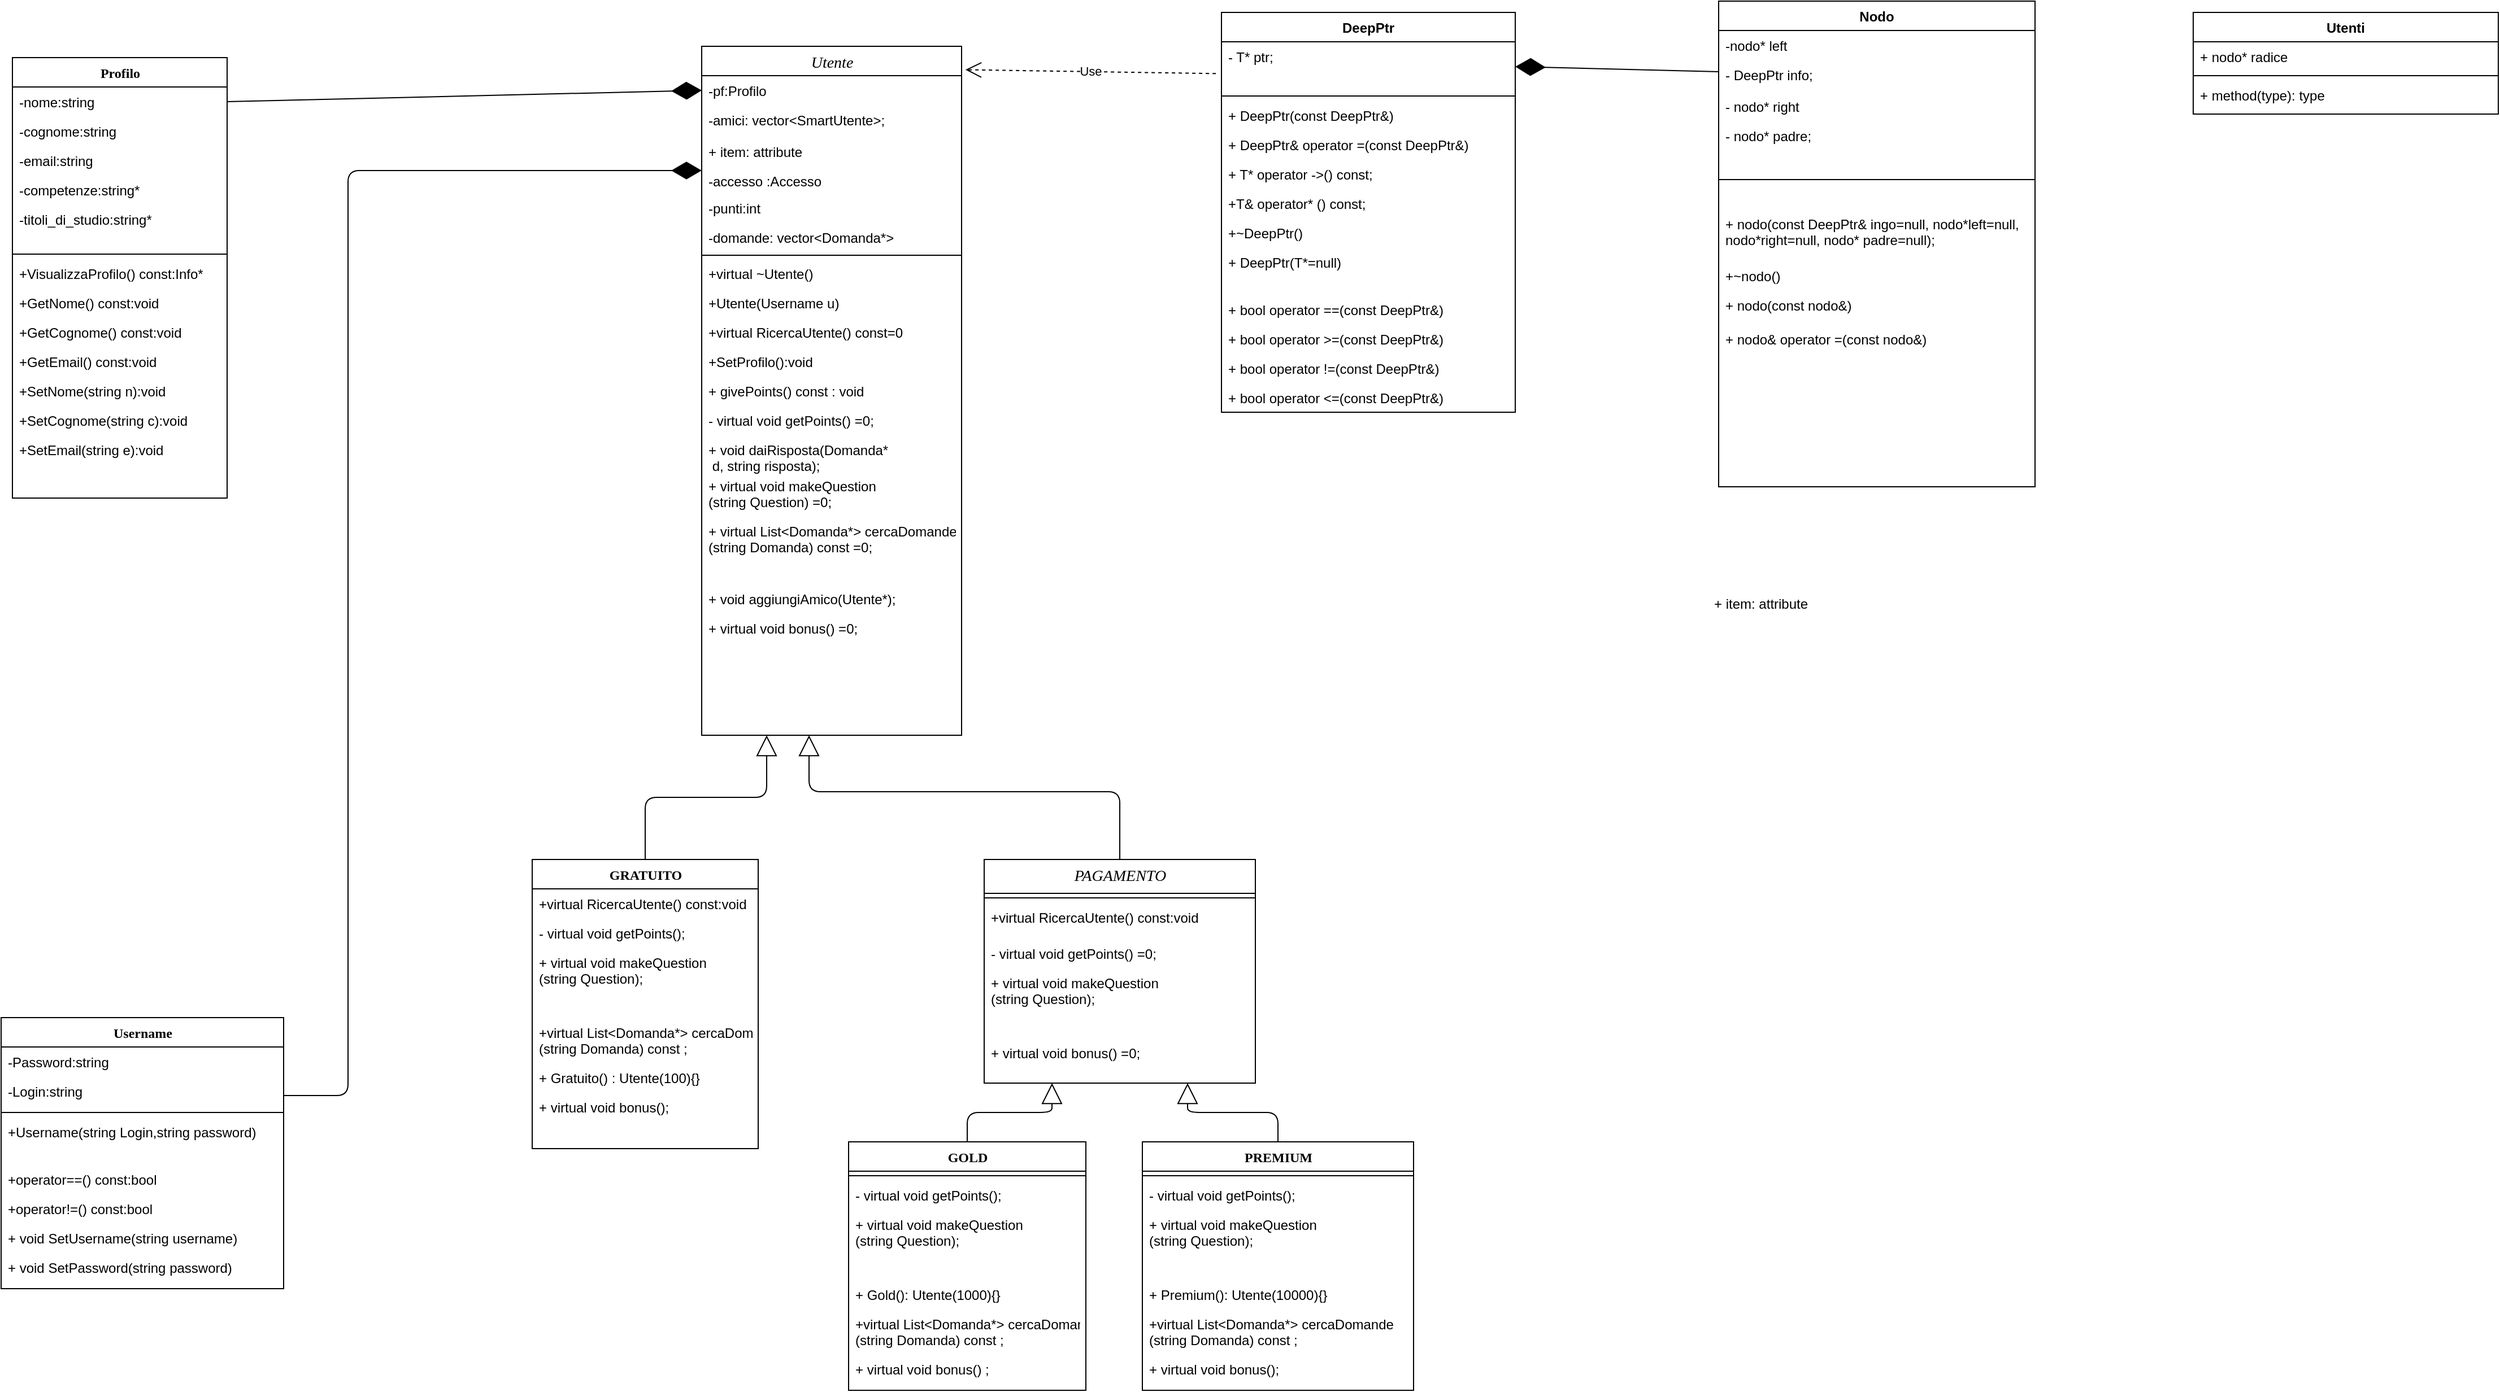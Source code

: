 <mxfile version="13.10.0" type="device"><diagram name="Page-1" id="9f46799a-70d6-7492-0946-bef42562c5a5"><mxGraphModel dx="3014" dy="971" grid="1" gridSize="10" guides="1" tooltips="1" connect="1" arrows="1" fold="1" page="1" pageScale="1" pageWidth="1100" pageHeight="850" background="#ffffff" math="0" shadow="0"><root><mxCell id="0"/><mxCell id="1" parent="0"/><mxCell id="78961159f06e98e8-43" value="&lt;i style=&quot;font-weight: normal&quot;&gt;&lt;font style=&quot;font-size: 14px&quot;&gt;Utente&lt;/font&gt;&lt;/i&gt;" style="swimlane;html=1;fontStyle=1;align=center;verticalAlign=top;childLayout=stackLayout;horizontal=1;startSize=26;horizontalStack=0;resizeParent=1;resizeLast=0;collapsible=1;marginBottom=0;swimlaneFillColor=#ffffff;rounded=0;shadow=0;comic=0;labelBackgroundColor=none;strokeWidth=1;fillColor=none;fontFamily=Verdana;fontSize=12" parent="1" vertex="1"><mxGeometry x="440" y="50" width="230" height="610" as="geometry"><mxRectangle x="440" y="60" width="70" height="26" as="alternateBounds"/></mxGeometry></mxCell><mxCell id="78961159f06e98e8-44" value="-pf:Profilo" style="text;html=1;strokeColor=none;fillColor=none;align=left;verticalAlign=top;spacingLeft=4;spacingRight=4;whiteSpace=wrap;overflow=hidden;rotatable=0;points=[[0,0.5],[1,0.5]];portConstraint=eastwest;" parent="78961159f06e98e8-43" vertex="1"><mxGeometry y="26" width="230" height="26" as="geometry"/></mxCell><mxCell id="78961159f06e98e8-45" value="-amici: vector&amp;lt;SmartUtente&amp;gt;;" style="text;html=1;strokeColor=none;fillColor=none;align=left;verticalAlign=top;spacingLeft=4;spacingRight=4;whiteSpace=wrap;overflow=hidden;rotatable=0;points=[[0,0.5],[1,0.5]];portConstraint=eastwest;" parent="78961159f06e98e8-43" vertex="1"><mxGeometry y="52" width="230" height="28" as="geometry"/></mxCell><mxCell id="GZk9eqUHCulOPam63cJb-34" value="+ item: attribute" style="text;strokeColor=none;fillColor=none;align=left;verticalAlign=top;spacingLeft=4;spacingRight=4;overflow=hidden;rotatable=0;points=[[0,0.5],[1,0.5]];portConstraint=eastwest;" vertex="1" parent="78961159f06e98e8-43"><mxGeometry y="80" width="230" height="26" as="geometry"/></mxCell><mxCell id="78961159f06e98e8-49" value="-accesso :Accesso" style="text;html=1;strokeColor=none;fillColor=none;align=left;verticalAlign=top;spacingLeft=4;spacingRight=4;whiteSpace=wrap;overflow=hidden;rotatable=0;points=[[0,0.5],[1,0.5]];portConstraint=eastwest;" parent="78961159f06e98e8-43" vertex="1"><mxGeometry y="106" width="230" height="24" as="geometry"/></mxCell><mxCell id="56yLz7SLn6J7k6yD0rm--25" value="-punti:int" style="text;html=1;strokeColor=none;fillColor=none;align=left;verticalAlign=top;spacingLeft=4;spacingRight=4;whiteSpace=wrap;overflow=hidden;rotatable=0;points=[[0,0.5],[1,0.5]];portConstraint=eastwest;" parent="78961159f06e98e8-43" vertex="1"><mxGeometry y="130" width="230" height="26" as="geometry"/></mxCell><mxCell id="56yLz7SLn6J7k6yD0rm--29" value="-domande: vector&lt;Domanda*&gt;" style="text;strokeColor=none;fillColor=none;align=left;verticalAlign=top;spacingLeft=4;spacingRight=4;overflow=hidden;rotatable=0;points=[[0,0.5],[1,0.5]];portConstraint=eastwest;" parent="78961159f06e98e8-43" vertex="1"><mxGeometry y="156" width="230" height="26" as="geometry"/></mxCell><mxCell id="78961159f06e98e8-51" value="" style="line;html=1;strokeWidth=1;fillColor=none;align=left;verticalAlign=middle;spacingTop=-1;spacingLeft=3;spacingRight=3;rotatable=0;labelPosition=right;points=[];portConstraint=eastwest;" parent="78961159f06e98e8-43" vertex="1"><mxGeometry y="182" width="230" height="6" as="geometry"/></mxCell><mxCell id="78961159f06e98e8-53" value="+virtual ~Utente()" style="text;html=1;strokeColor=none;fillColor=none;align=left;verticalAlign=top;spacingLeft=4;spacingRight=4;whiteSpace=wrap;overflow=hidden;rotatable=0;points=[[0,0.5],[1,0.5]];portConstraint=eastwest;" parent="78961159f06e98e8-43" vertex="1"><mxGeometry y="188" width="230" height="26" as="geometry"/></mxCell><mxCell id="78961159f06e98e8-52" value="+Utente(Username u)" style="text;html=1;strokeColor=none;fillColor=none;align=left;verticalAlign=top;spacingLeft=4;spacingRight=4;whiteSpace=wrap;overflow=hidden;rotatable=0;points=[[0,0.5],[1,0.5]];portConstraint=eastwest;" parent="78961159f06e98e8-43" vertex="1"><mxGeometry y="214" width="230" height="26" as="geometry"/></mxCell><mxCell id="v5UPgxC0R2REi918HXMx-52" value="+virtual RicercaUtente() const=0" style="text;html=1;strokeColor=none;fillColor=none;align=left;verticalAlign=top;spacingLeft=4;spacingRight=4;whiteSpace=wrap;overflow=hidden;rotatable=0;points=[[0,0.5],[1,0.5]];portConstraint=eastwest;" parent="78961159f06e98e8-43" vertex="1"><mxGeometry y="240" width="230" height="26" as="geometry"/></mxCell><mxCell id="mXq1C8fhPcUwfYQWxl5j-1" value="+SetProfilo():void" style="text;html=1;strokeColor=none;fillColor=none;align=left;verticalAlign=top;spacingLeft=4;spacingRight=4;whiteSpace=wrap;overflow=hidden;rotatable=0;points=[[0,0.5],[1,0.5]];portConstraint=eastwest;" parent="78961159f06e98e8-43" vertex="1"><mxGeometry y="266" width="230" height="26" as="geometry"/></mxCell><mxCell id="56yLz7SLn6J7k6yD0rm--30" value="+ givePoints() const : void" style="text;strokeColor=none;fillColor=none;align=left;verticalAlign=top;spacingLeft=4;spacingRight=4;overflow=hidden;rotatable=0;points=[[0,0.5],[1,0.5]];portConstraint=eastwest;" parent="78961159f06e98e8-43" vertex="1"><mxGeometry y="292" width="230" height="26" as="geometry"/></mxCell><mxCell id="56yLz7SLn6J7k6yD0rm--32" value="- virtual void getPoints() =0;" style="text;strokeColor=none;fillColor=none;align=left;verticalAlign=top;spacingLeft=4;spacingRight=4;overflow=hidden;rotatable=0;points=[[0,0.5],[1,0.5]];portConstraint=eastwest;" parent="78961159f06e98e8-43" vertex="1"><mxGeometry y="318" width="230" height="26" as="geometry"/></mxCell><mxCell id="56yLz7SLn6J7k6yD0rm--33" value="+ void daiRisposta(Domanda*&#10; d, string risposta);" style="text;strokeColor=none;fillColor=none;align=left;verticalAlign=top;spacingLeft=4;spacingRight=4;overflow=hidden;rotatable=0;points=[[0,0.5],[1,0.5]];portConstraint=eastwest;" parent="78961159f06e98e8-43" vertex="1"><mxGeometry y="344" width="230" height="32" as="geometry"/></mxCell><mxCell id="56yLz7SLn6J7k6yD0rm--34" value="+ virtual void makeQuestion&#10;(string Question) =0;" style="text;strokeColor=none;fillColor=none;align=left;verticalAlign=top;spacingLeft=4;spacingRight=4;overflow=hidden;rotatable=0;points=[[0,0.5],[1,0.5]];portConstraint=eastwest;" parent="78961159f06e98e8-43" vertex="1"><mxGeometry y="376" width="230" height="40" as="geometry"/></mxCell><mxCell id="56yLz7SLn6J7k6yD0rm--35" value="+ virtual List&lt;Domanda*&gt; cercaDomande&#10;(string Domanda) const =0;" style="text;strokeColor=none;fillColor=none;align=left;verticalAlign=top;spacingLeft=4;spacingRight=4;overflow=hidden;rotatable=0;points=[[0,0.5],[1,0.5]];portConstraint=eastwest;" parent="78961159f06e98e8-43" vertex="1"><mxGeometry y="416" width="230" height="60" as="geometry"/></mxCell><mxCell id="56yLz7SLn6J7k6yD0rm--44" value="+ void aggiungiAmico(Utente*);" style="text;strokeColor=none;fillColor=none;align=left;verticalAlign=top;spacingLeft=4;spacingRight=4;overflow=hidden;rotatable=0;points=[[0,0.5],[1,0.5]];portConstraint=eastwest;" parent="78961159f06e98e8-43" vertex="1"><mxGeometry y="476" width="230" height="26" as="geometry"/></mxCell><mxCell id="GZk9eqUHCulOPam63cJb-39" value="+ virtual void bonus() =0;" style="text;strokeColor=none;fillColor=none;align=left;verticalAlign=top;spacingLeft=4;spacingRight=4;overflow=hidden;rotatable=0;points=[[0,0.5],[1,0.5]];portConstraint=eastwest;" vertex="1" parent="78961159f06e98e8-43"><mxGeometry y="502" width="230" height="26" as="geometry"/></mxCell><mxCell id="78961159f06e98e8-82" value="GRATUITO" style="swimlane;html=1;fontStyle=1;align=center;verticalAlign=top;childLayout=stackLayout;horizontal=1;startSize=26;horizontalStack=0;resizeParent=1;resizeLast=0;collapsible=1;marginBottom=0;swimlaneFillColor=#ffffff;rounded=0;shadow=0;comic=0;labelBackgroundColor=none;strokeWidth=1;fillColor=none;fontFamily=Verdana;fontSize=12" parent="1" vertex="1"><mxGeometry x="290" y="770" width="200" height="256" as="geometry"/></mxCell><mxCell id="v5UPgxC0R2REi918HXMx-55" value="+virtual RicercaUtente() const:void" style="text;html=1;strokeColor=none;fillColor=none;align=left;verticalAlign=top;spacingLeft=4;spacingRight=4;whiteSpace=wrap;overflow=hidden;rotatable=0;points=[[0,0.5],[1,0.5]];portConstraint=eastwest;" parent="78961159f06e98e8-82" vertex="1"><mxGeometry y="26" width="200" height="26" as="geometry"/></mxCell><mxCell id="56yLz7SLn6J7k6yD0rm--36" value="- virtual void getPoints();" style="text;strokeColor=none;fillColor=none;align=left;verticalAlign=top;spacingLeft=4;spacingRight=4;overflow=hidden;rotatable=0;points=[[0,0.5],[1,0.5]];portConstraint=eastwest;" parent="78961159f06e98e8-82" vertex="1"><mxGeometry y="52" width="200" height="26" as="geometry"/></mxCell><mxCell id="56yLz7SLn6J7k6yD0rm--37" value="+ virtual void makeQuestion&#10;(string Question);" style="text;strokeColor=none;fillColor=none;align=left;verticalAlign=top;spacingLeft=4;spacingRight=4;overflow=hidden;rotatable=0;points=[[0,0.5],[1,0.5]];portConstraint=eastwest;" parent="78961159f06e98e8-82" vertex="1"><mxGeometry y="78" width="200" height="62" as="geometry"/></mxCell><mxCell id="56yLz7SLn6J7k6yD0rm--38" value="+virtual List&lt;Domanda*&gt; cercaDomande&#10;(string Domanda) const ;" style="text;strokeColor=none;fillColor=none;align=left;verticalAlign=top;spacingLeft=4;spacingRight=4;overflow=hidden;rotatable=0;points=[[0,0.5],[1,0.5]];portConstraint=eastwest;" parent="78961159f06e98e8-82" vertex="1"><mxGeometry y="140" width="200" height="40" as="geometry"/></mxCell><mxCell id="56yLz7SLn6J7k6yD0rm--45" value="+ Gratuito() : Utente(100){}" style="text;strokeColor=none;fillColor=none;align=left;verticalAlign=top;spacingLeft=4;spacingRight=4;overflow=hidden;rotatable=0;points=[[0,0.5],[1,0.5]];portConstraint=eastwest;" parent="78961159f06e98e8-82" vertex="1"><mxGeometry y="180" width="200" height="26" as="geometry"/></mxCell><mxCell id="GZk9eqUHCulOPam63cJb-40" value="+ virtual void bonus();" style="text;strokeColor=none;fillColor=none;align=left;verticalAlign=top;spacingLeft=4;spacingRight=4;overflow=hidden;rotatable=0;points=[[0,0.5],[1,0.5]];portConstraint=eastwest;" vertex="1" parent="78961159f06e98e8-82"><mxGeometry y="206" width="200" height="26" as="geometry"/></mxCell><mxCell id="78961159f06e98e8-126" style="edgeStyle=orthogonalEdgeStyle;html=1;labelBackgroundColor=none;startFill=0;startSize=8;endArrow=block;endFill=0;endSize=16;fontFamily=Verdana;fontSize=12;exitX=0.5;exitY=0;exitDx=0;exitDy=0;" parent="1" source="78961159f06e98e8-108" target="78961159f06e98e8-43" edge="1"><mxGeometry relative="1" as="geometry"><Array as="points"><mxPoint x="810" y="710"/><mxPoint x="535" y="710"/></Array><mxPoint x="820" y="660" as="sourcePoint"/></mxGeometry></mxCell><mxCell id="78961159f06e98e8-108" value="&lt;span style=&quot;font-weight: normal&quot;&gt;&lt;i&gt;&lt;font style=&quot;font-size: 14px&quot;&gt;PAGAMENTO&lt;/font&gt;&lt;/i&gt;&lt;/span&gt;" style="swimlane;html=1;fontStyle=1;align=center;verticalAlign=top;childLayout=stackLayout;horizontal=1;startSize=30;horizontalStack=0;resizeParent=1;resizeLast=0;collapsible=1;marginBottom=0;swimlaneFillColor=#ffffff;rounded=0;shadow=0;comic=0;labelBackgroundColor=none;strokeWidth=1;fillColor=none;fontFamily=Verdana;fontSize=12" parent="1" vertex="1"><mxGeometry x="690" y="770" width="240" height="198" as="geometry"/></mxCell><mxCell id="78961159f06e98e8-116" value="" style="line;html=1;strokeWidth=1;fillColor=none;align=left;verticalAlign=middle;spacingTop=-1;spacingLeft=3;spacingRight=3;rotatable=0;labelPosition=right;points=[];portConstraint=eastwest;" parent="78961159f06e98e8-108" vertex="1"><mxGeometry y="30" width="240" height="8" as="geometry"/></mxCell><mxCell id="56yLz7SLn6J7k6yD0rm--50" value="+virtual RicercaUtente() const:void&amp;nbsp;" style="text;html=1;strokeColor=none;fillColor=none;align=left;verticalAlign=top;spacingLeft=4;spacingRight=4;whiteSpace=wrap;overflow=hidden;rotatable=0;points=[[0,0.5],[1,0.5]];portConstraint=eastwest;" parent="78961159f06e98e8-108" vertex="1"><mxGeometry y="38" width="240" height="32" as="geometry"/></mxCell><mxCell id="56yLz7SLn6J7k6yD0rm--51" value="- virtual void getPoints() =0;" style="text;strokeColor=none;fillColor=none;align=left;verticalAlign=top;spacingLeft=4;spacingRight=4;overflow=hidden;rotatable=0;points=[[0,0.5],[1,0.5]];portConstraint=eastwest;" parent="78961159f06e98e8-108" vertex="1"><mxGeometry y="70" width="240" height="26" as="geometry"/></mxCell><mxCell id="56yLz7SLn6J7k6yD0rm--52" value="+ virtual void makeQuestion&#10;(string Question);" style="text;strokeColor=none;fillColor=none;align=left;verticalAlign=top;spacingLeft=4;spacingRight=4;overflow=hidden;rotatable=0;points=[[0,0.5],[1,0.5]];portConstraint=eastwest;" parent="78961159f06e98e8-108" vertex="1"><mxGeometry y="96" width="240" height="62" as="geometry"/></mxCell><mxCell id="GZk9eqUHCulOPam63cJb-41" value="+ virtual void bonus() =0;" style="text;strokeColor=none;fillColor=none;align=left;verticalAlign=top;spacingLeft=4;spacingRight=4;overflow=hidden;rotatable=0;points=[[0,0.5],[1,0.5]];portConstraint=eastwest;" vertex="1" parent="78961159f06e98e8-108"><mxGeometry y="158" width="240" height="26" as="geometry"/></mxCell><mxCell id="v5UPgxC0R2REi918HXMx-1" value="PREMIUM" style="swimlane;html=1;fontStyle=1;align=center;verticalAlign=top;childLayout=stackLayout;horizontal=1;startSize=26;horizontalStack=0;resizeParent=1;resizeLast=0;collapsible=1;marginBottom=0;swimlaneFillColor=#ffffff;rounded=0;shadow=0;comic=0;labelBackgroundColor=none;strokeWidth=1;fillColor=none;fontFamily=Verdana;fontSize=12" parent="1" vertex="1"><mxGeometry x="830" y="1020" width="240" height="220" as="geometry"/></mxCell><mxCell id="v5UPgxC0R2REi918HXMx-4" value="" style="line;html=1;strokeWidth=1;fillColor=none;align=left;verticalAlign=middle;spacingTop=-1;spacingLeft=3;spacingRight=3;rotatable=0;labelPosition=right;points=[];portConstraint=eastwest;" parent="v5UPgxC0R2REi918HXMx-1" vertex="1"><mxGeometry y="26" width="240" height="8" as="geometry"/></mxCell><mxCell id="56yLz7SLn6J7k6yD0rm--41" value="- virtual void getPoints();" style="text;strokeColor=none;fillColor=none;align=left;verticalAlign=top;spacingLeft=4;spacingRight=4;overflow=hidden;rotatable=0;points=[[0,0.5],[1,0.5]];portConstraint=eastwest;" parent="v5UPgxC0R2REi918HXMx-1" vertex="1"><mxGeometry y="34" width="240" height="26" as="geometry"/></mxCell><mxCell id="56yLz7SLn6J7k6yD0rm--43" value="+ virtual void makeQuestion&#10;(string Question);" style="text;strokeColor=none;fillColor=none;align=left;verticalAlign=top;spacingLeft=4;spacingRight=4;overflow=hidden;rotatable=0;points=[[0,0.5],[1,0.5]];portConstraint=eastwest;" parent="v5UPgxC0R2REi918HXMx-1" vertex="1"><mxGeometry y="60" width="240" height="62" as="geometry"/></mxCell><mxCell id="56yLz7SLn6J7k6yD0rm--47" value="+ Premium(): Utente(10000){}" style="text;strokeColor=none;fillColor=none;align=left;verticalAlign=top;spacingLeft=4;spacingRight=4;overflow=hidden;rotatable=0;points=[[0,0.5],[1,0.5]];portConstraint=eastwest;" parent="v5UPgxC0R2REi918HXMx-1" vertex="1"><mxGeometry y="122" width="240" height="26" as="geometry"/></mxCell><mxCell id="GZk9eqUHCulOPam63cJb-38" value="+virtual List&lt;Domanda*&gt; cercaDomande&#10;(string Domanda) const ;" style="text;strokeColor=none;fillColor=none;align=left;verticalAlign=top;spacingLeft=4;spacingRight=4;overflow=hidden;rotatable=0;points=[[0,0.5],[1,0.5]];portConstraint=eastwest;" vertex="1" parent="v5UPgxC0R2REi918HXMx-1"><mxGeometry y="148" width="240" height="40" as="geometry"/></mxCell><mxCell id="GZk9eqUHCulOPam63cJb-43" value="+ virtual void bonus();" style="text;strokeColor=none;fillColor=none;align=left;verticalAlign=top;spacingLeft=4;spacingRight=4;overflow=hidden;rotatable=0;points=[[0,0.5],[1,0.5]];portConstraint=eastwest;" vertex="1" parent="v5UPgxC0R2REi918HXMx-1"><mxGeometry y="188" width="240" height="26" as="geometry"/></mxCell><mxCell id="v5UPgxC0R2REi918HXMx-7" value="GOLD" style="swimlane;html=1;fontStyle=1;align=center;verticalAlign=top;childLayout=stackLayout;horizontal=1;startSize=26;horizontalStack=0;resizeParent=1;resizeLast=0;collapsible=1;marginBottom=0;swimlaneFillColor=#ffffff;rounded=0;shadow=0;comic=0;labelBackgroundColor=none;strokeWidth=1;fillColor=none;fontFamily=Verdana;fontSize=12" parent="1" vertex="1"><mxGeometry x="570" y="1020" width="210" height="220" as="geometry"/></mxCell><mxCell id="v5UPgxC0R2REi918HXMx-10" value="" style="line;html=1;strokeWidth=1;fillColor=none;align=left;verticalAlign=middle;spacingTop=-1;spacingLeft=3;spacingRight=3;rotatable=0;labelPosition=right;points=[];portConstraint=eastwest;" parent="v5UPgxC0R2REi918HXMx-7" vertex="1"><mxGeometry y="26" width="210" height="8" as="geometry"/></mxCell><mxCell id="56yLz7SLn6J7k6yD0rm--40" value="- virtual void getPoints();" style="text;strokeColor=none;fillColor=none;align=left;verticalAlign=top;spacingLeft=4;spacingRight=4;overflow=hidden;rotatable=0;points=[[0,0.5],[1,0.5]];portConstraint=eastwest;" parent="v5UPgxC0R2REi918HXMx-7" vertex="1"><mxGeometry y="34" width="210" height="26" as="geometry"/></mxCell><mxCell id="56yLz7SLn6J7k6yD0rm--42" value="+ virtual void makeQuestion&#10;(string Question);" style="text;strokeColor=none;fillColor=none;align=left;verticalAlign=top;spacingLeft=4;spacingRight=4;overflow=hidden;rotatable=0;points=[[0,0.5],[1,0.5]];portConstraint=eastwest;" parent="v5UPgxC0R2REi918HXMx-7" vertex="1"><mxGeometry y="60" width="210" height="62" as="geometry"/></mxCell><mxCell id="56yLz7SLn6J7k6yD0rm--46" value="+ Gold(): Utente(1000){}" style="text;strokeColor=none;fillColor=none;align=left;verticalAlign=top;spacingLeft=4;spacingRight=4;overflow=hidden;rotatable=0;points=[[0,0.5],[1,0.5]];portConstraint=eastwest;" parent="v5UPgxC0R2REi918HXMx-7" vertex="1"><mxGeometry y="122" width="210" height="26" as="geometry"/></mxCell><mxCell id="56yLz7SLn6J7k6yD0rm--39" value="+virtual List&lt;Domanda*&gt; cercaDomande&#10;(string Domanda) const ;" style="text;strokeColor=none;fillColor=none;align=left;verticalAlign=top;spacingLeft=4;spacingRight=4;overflow=hidden;rotatable=0;points=[[0,0.5],[1,0.5]];portConstraint=eastwest;" parent="v5UPgxC0R2REi918HXMx-7" vertex="1"><mxGeometry y="148" width="210" height="40" as="geometry"/></mxCell><mxCell id="GZk9eqUHCulOPam63cJb-42" value="+ virtual void bonus() ;" style="text;strokeColor=none;fillColor=none;align=left;verticalAlign=top;spacingLeft=4;spacingRight=4;overflow=hidden;rotatable=0;points=[[0,0.5],[1,0.5]];portConstraint=eastwest;" vertex="1" parent="v5UPgxC0R2REi918HXMx-7"><mxGeometry y="188" width="210" height="26" as="geometry"/></mxCell><mxCell id="v5UPgxC0R2REi918HXMx-13" value="" style="endArrow=block;endSize=16;endFill=0;html=1;entryX=0.75;entryY=1;entryDx=0;entryDy=0;exitX=0.5;exitY=0;exitDx=0;exitDy=0;edgeStyle=orthogonalEdgeStyle;" parent="1" source="v5UPgxC0R2REi918HXMx-1" target="78961159f06e98e8-108" edge="1"><mxGeometry width="160" relative="1" as="geometry"><mxPoint x="580" y="670" as="sourcePoint"/><mxPoint x="740" y="670" as="targetPoint"/></mxGeometry></mxCell><mxCell id="v5UPgxC0R2REi918HXMx-14" value="" style="endArrow=block;endSize=16;endFill=0;html=1;exitX=0.5;exitY=0;exitDx=0;exitDy=0;entryX=0.25;entryY=1;entryDx=0;entryDy=0;edgeStyle=orthogonalEdgeStyle;" parent="1" source="v5UPgxC0R2REi918HXMx-7" target="78961159f06e98e8-108" edge="1"><mxGeometry width="160" relative="1" as="geometry"><mxPoint x="530" y="780" as="sourcePoint"/><mxPoint x="690" y="780" as="targetPoint"/></mxGeometry></mxCell><mxCell id="v5UPgxC0R2REi918HXMx-19" value="" style="endArrow=diamondThin;endFill=1;endSize=24;html=1;entryX=0;entryY=0.5;entryDx=0;entryDy=0;exitX=1;exitY=0.5;exitDx=0;exitDy=0;" parent="1" target="78961159f06e98e8-44" edge="1"><mxGeometry width="160" relative="1" as="geometry"><mxPoint x="20" y="99" as="sourcePoint"/><mxPoint x="420" y="100" as="targetPoint"/></mxGeometry></mxCell><mxCell id="v5UPgxC0R2REi918HXMx-20" value="Username" style="swimlane;html=1;fontStyle=1;align=center;verticalAlign=top;childLayout=stackLayout;horizontal=1;startSize=26;horizontalStack=0;resizeParent=1;resizeLast=0;collapsible=1;marginBottom=0;swimlaneFillColor=#ffffff;rounded=0;shadow=0;comic=0;labelBackgroundColor=none;strokeWidth=1;fillColor=none;fontFamily=Verdana;fontSize=12" parent="1" vertex="1"><mxGeometry x="-180" y="910" width="250" height="240" as="geometry"/></mxCell><mxCell id="GZk9eqUHCulOPam63cJb-35" value="-Password:string" style="text;strokeColor=none;fillColor=none;align=left;verticalAlign=top;spacingLeft=4;spacingRight=4;overflow=hidden;rotatable=0;points=[[0,0.5],[1,0.5]];portConstraint=eastwest;" vertex="1" parent="v5UPgxC0R2REi918HXMx-20"><mxGeometry y="26" width="250" height="26" as="geometry"/></mxCell><mxCell id="v5UPgxC0R2REi918HXMx-21" value="-Login:string" style="text;html=1;strokeColor=none;fillColor=none;align=left;verticalAlign=top;spacingLeft=4;spacingRight=4;whiteSpace=wrap;overflow=hidden;rotatable=0;points=[[0,0.5],[1,0.5]];portConstraint=eastwest;" parent="v5UPgxC0R2REi918HXMx-20" vertex="1"><mxGeometry y="52" width="250" height="28" as="geometry"/></mxCell><mxCell id="v5UPgxC0R2REi918HXMx-24" value="" style="line;html=1;strokeWidth=1;fillColor=none;align=left;verticalAlign=middle;spacingTop=-1;spacingLeft=3;spacingRight=3;rotatable=0;labelPosition=right;points=[];portConstraint=eastwest;" parent="v5UPgxC0R2REi918HXMx-20" vertex="1"><mxGeometry y="80" width="250" height="8" as="geometry"/></mxCell><mxCell id="v5UPgxC0R2REi918HXMx-25" value="+Username(string Login,string password)" style="text;html=1;strokeColor=none;fillColor=none;align=left;verticalAlign=top;spacingLeft=4;spacingRight=4;whiteSpace=wrap;overflow=hidden;rotatable=0;points=[[0,0.5],[1,0.5]];portConstraint=eastwest;" parent="v5UPgxC0R2REi918HXMx-20" vertex="1"><mxGeometry y="88" width="250" height="42" as="geometry"/></mxCell><mxCell id="sVwfXMxKjgZvQV13MR9O-2" value="+operator==() const:bool" style="text;html=1;strokeColor=none;fillColor=none;align=left;verticalAlign=top;spacingLeft=4;spacingRight=4;whiteSpace=wrap;overflow=hidden;rotatable=0;points=[[0,0.5],[1,0.5]];portConstraint=eastwest;" parent="v5UPgxC0R2REi918HXMx-20" vertex="1"><mxGeometry y="130" width="250" height="26" as="geometry"/></mxCell><mxCell id="sVwfXMxKjgZvQV13MR9O-3" value="+operator!=() const:bool" style="text;html=1;strokeColor=none;fillColor=none;align=left;verticalAlign=top;spacingLeft=4;spacingRight=4;whiteSpace=wrap;overflow=hidden;rotatable=0;points=[[0,0.5],[1,0.5]];portConstraint=eastwest;" parent="v5UPgxC0R2REi918HXMx-20" vertex="1"><mxGeometry y="156" width="250" height="26" as="geometry"/></mxCell><mxCell id="GZk9eqUHCulOPam63cJb-36" value="+ void SetUsername(string username)" style="text;strokeColor=none;fillColor=none;align=left;verticalAlign=top;spacingLeft=4;spacingRight=4;overflow=hidden;rotatable=0;points=[[0,0.5],[1,0.5]];portConstraint=eastwest;" vertex="1" parent="v5UPgxC0R2REi918HXMx-20"><mxGeometry y="182" width="250" height="26" as="geometry"/></mxCell><mxCell id="GZk9eqUHCulOPam63cJb-37" value="+ void SetPassword(string password)" style="text;strokeColor=none;fillColor=none;align=left;verticalAlign=top;spacingLeft=4;spacingRight=4;overflow=hidden;rotatable=0;points=[[0,0.5],[1,0.5]];portConstraint=eastwest;" vertex="1" parent="v5UPgxC0R2REi918HXMx-20"><mxGeometry y="208" width="250" height="26" as="geometry"/></mxCell><mxCell id="v5UPgxC0R2REi918HXMx-34" value="Profilo" style="swimlane;html=1;fontStyle=1;align=center;verticalAlign=top;childLayout=stackLayout;horizontal=1;startSize=26;horizontalStack=0;resizeParent=1;resizeLast=0;collapsible=1;marginBottom=0;swimlaneFillColor=#ffffff;rounded=0;shadow=0;comic=0;labelBackgroundColor=none;strokeWidth=1;fillColor=none;fontFamily=Verdana;fontSize=12" parent="1" vertex="1"><mxGeometry x="-170" y="60" width="190" height="390" as="geometry"/></mxCell><mxCell id="v5UPgxC0R2REi918HXMx-43" value="-nome:string" style="text;html=1;strokeColor=none;fillColor=none;align=left;verticalAlign=top;spacingLeft=4;spacingRight=4;whiteSpace=wrap;overflow=hidden;rotatable=0;points=[[0,0.5],[1,0.5]];portConstraint=eastwest;" parent="v5UPgxC0R2REi918HXMx-34" vertex="1"><mxGeometry y="26" width="190" height="26" as="geometry"/></mxCell><mxCell id="v5UPgxC0R2REi918HXMx-59" value="-cognome:string" style="text;html=1;strokeColor=none;fillColor=none;align=left;verticalAlign=top;spacingLeft=4;spacingRight=4;whiteSpace=wrap;overflow=hidden;rotatable=0;points=[[0,0.5],[1,0.5]];portConstraint=eastwest;" parent="v5UPgxC0R2REi918HXMx-34" vertex="1"><mxGeometry y="52" width="190" height="26" as="geometry"/></mxCell><mxCell id="v5UPgxC0R2REi918HXMx-60" value="-email:string" style="text;html=1;strokeColor=none;fillColor=none;align=left;verticalAlign=top;spacingLeft=4;spacingRight=4;whiteSpace=wrap;overflow=hidden;rotatable=0;points=[[0,0.5],[1,0.5]];portConstraint=eastwest;" parent="v5UPgxC0R2REi918HXMx-34" vertex="1"><mxGeometry y="78" width="190" height="26" as="geometry"/></mxCell><mxCell id="v5UPgxC0R2REi918HXMx-71" value="-competenze:string*" style="text;html=1;strokeColor=none;fillColor=none;align=left;verticalAlign=top;spacingLeft=4;spacingRight=4;whiteSpace=wrap;overflow=hidden;rotatable=0;points=[[0,0.5],[1,0.5]];portConstraint=eastwest;" parent="v5UPgxC0R2REi918HXMx-34" vertex="1"><mxGeometry y="104" width="190" height="26" as="geometry"/></mxCell><mxCell id="v5UPgxC0R2REi918HXMx-61" value="-titoli_di_studio:string*" style="text;html=1;strokeColor=none;fillColor=none;align=left;verticalAlign=top;spacingLeft=4;spacingRight=4;whiteSpace=wrap;overflow=hidden;rotatable=0;points=[[0,0.5],[1,0.5]];portConstraint=eastwest;" parent="v5UPgxC0R2REi918HXMx-34" vertex="1"><mxGeometry y="130" width="190" height="40" as="geometry"/></mxCell><mxCell id="v5UPgxC0R2REi918HXMx-53" value="" style="line;html=1;strokeWidth=1;fillColor=none;align=left;verticalAlign=middle;spacingTop=-1;spacingLeft=3;spacingRight=3;rotatable=0;labelPosition=right;points=[];portConstraint=eastwest;" parent="v5UPgxC0R2REi918HXMx-34" vertex="1"><mxGeometry y="170" width="190" height="8" as="geometry"/></mxCell><mxCell id="v5UPgxC0R2REi918HXMx-51" value="+VisualizzaProfilo() const:Info*" style="text;html=1;strokeColor=none;fillColor=none;align=left;verticalAlign=top;spacingLeft=4;spacingRight=4;whiteSpace=wrap;overflow=hidden;rotatable=0;points=[[0,0.5],[1,0.5]];portConstraint=eastwest;" parent="v5UPgxC0R2REi918HXMx-34" vertex="1"><mxGeometry y="178" width="190" height="26" as="geometry"/></mxCell><mxCell id="v5UPgxC0R2REi918HXMx-65" value="+GetNome() const:void&amp;nbsp;" style="text;html=1;strokeColor=none;fillColor=none;align=left;verticalAlign=top;spacingLeft=4;spacingRight=4;whiteSpace=wrap;overflow=hidden;rotatable=0;points=[[0,0.5],[1,0.5]];portConstraint=eastwest;" parent="v5UPgxC0R2REi918HXMx-34" vertex="1"><mxGeometry y="204" width="190" height="26" as="geometry"/></mxCell><mxCell id="v5UPgxC0R2REi918HXMx-69" value="+GetCognome() const:void" style="text;html=1;strokeColor=none;fillColor=none;align=left;verticalAlign=top;spacingLeft=4;spacingRight=4;whiteSpace=wrap;overflow=hidden;rotatable=0;points=[[0,0.5],[1,0.5]];portConstraint=eastwest;" parent="v5UPgxC0R2REi918HXMx-34" vertex="1"><mxGeometry y="230" width="190" height="26" as="geometry"/></mxCell><mxCell id="v5UPgxC0R2REi918HXMx-70" value="+GetEmail() const:void" style="text;html=1;strokeColor=none;fillColor=none;align=left;verticalAlign=top;spacingLeft=4;spacingRight=4;whiteSpace=wrap;overflow=hidden;rotatable=0;points=[[0,0.5],[1,0.5]];portConstraint=eastwest;" parent="v5UPgxC0R2REi918HXMx-34" vertex="1"><mxGeometry y="256" width="190" height="26" as="geometry"/></mxCell><mxCell id="sVwfXMxKjgZvQV13MR9O-5" value="+SetNome(string n):void" style="text;html=1;strokeColor=none;fillColor=none;align=left;verticalAlign=top;spacingLeft=4;spacingRight=4;whiteSpace=wrap;overflow=hidden;rotatable=0;points=[[0,0.5],[1,0.5]];portConstraint=eastwest;" parent="v5UPgxC0R2REi918HXMx-34" vertex="1"><mxGeometry y="282" width="190" height="26" as="geometry"/></mxCell><mxCell id="sVwfXMxKjgZvQV13MR9O-6" value="+SetCognome(string c):void" style="text;html=1;strokeColor=none;fillColor=none;align=left;verticalAlign=top;spacingLeft=4;spacingRight=4;whiteSpace=wrap;overflow=hidden;rotatable=0;points=[[0,0.5],[1,0.5]];portConstraint=eastwest;" parent="v5UPgxC0R2REi918HXMx-34" vertex="1"><mxGeometry y="308" width="190" height="26" as="geometry"/></mxCell><mxCell id="sVwfXMxKjgZvQV13MR9O-7" value="+SetEmail(string e):void" style="text;html=1;strokeColor=none;fillColor=none;align=left;verticalAlign=top;spacingLeft=4;spacingRight=4;whiteSpace=wrap;overflow=hidden;rotatable=0;points=[[0,0.5],[1,0.5]];portConstraint=eastwest;" parent="v5UPgxC0R2REi918HXMx-34" vertex="1"><mxGeometry y="334" width="190" height="26" as="geometry"/></mxCell><mxCell id="mXq1C8fhPcUwfYQWxl5j-4" value="" style="endArrow=block;endSize=16;endFill=0;html=1;entryX=0.25;entryY=1;entryDx=0;entryDy=0;exitX=0.5;exitY=0;exitDx=0;exitDy=0;edgeStyle=orthogonalEdgeStyle;" parent="1" source="78961159f06e98e8-82" target="78961159f06e98e8-43" edge="1"><mxGeometry width="160" relative="1" as="geometry"><mxPoint x="280" y="420" as="sourcePoint"/><mxPoint x="440" y="420" as="targetPoint"/></mxGeometry></mxCell><mxCell id="56yLz7SLn6J7k6yD0rm--27" value="" style="endArrow=diamondThin;endFill=1;endSize=24;html=1;edgeStyle=orthogonalEdgeStyle;" parent="1" source="v5UPgxC0R2REi918HXMx-20" edge="1"><mxGeometry width="160" relative="1" as="geometry"><mxPoint x="31.94" y="717.038" as="sourcePoint"/><mxPoint x="440" y="160" as="targetPoint"/><Array as="points"><mxPoint x="127" y="979"/><mxPoint x="127" y="160"/></Array></mxGeometry></mxCell><mxCell id="GZk9eqUHCulOPam63cJb-1" value="DeepPtr" style="swimlane;fontStyle=1;align=center;verticalAlign=top;childLayout=stackLayout;horizontal=1;startSize=26;horizontalStack=0;resizeParent=1;resizeParentMax=0;resizeLast=0;collapsible=1;marginBottom=0;" vertex="1" parent="1"><mxGeometry x="900" y="20" width="260" height="354" as="geometry"/></mxCell><mxCell id="GZk9eqUHCulOPam63cJb-2" value="- T* ptr;" style="text;strokeColor=none;fillColor=none;align=left;verticalAlign=top;spacingLeft=4;spacingRight=4;overflow=hidden;rotatable=0;points=[[0,0.5],[1,0.5]];portConstraint=eastwest;" vertex="1" parent="GZk9eqUHCulOPam63cJb-1"><mxGeometry y="26" width="260" height="44" as="geometry"/></mxCell><mxCell id="GZk9eqUHCulOPam63cJb-3" value="" style="line;strokeWidth=1;fillColor=none;align=left;verticalAlign=middle;spacingTop=-1;spacingLeft=3;spacingRight=3;rotatable=0;labelPosition=right;points=[];portConstraint=eastwest;" vertex="1" parent="GZk9eqUHCulOPam63cJb-1"><mxGeometry y="70" width="260" height="8" as="geometry"/></mxCell><mxCell id="GZk9eqUHCulOPam63cJb-6" value="+ DeepPtr(const DeepPtr&amp;)" style="text;strokeColor=none;fillColor=none;align=left;verticalAlign=top;spacingLeft=4;spacingRight=4;overflow=hidden;rotatable=0;points=[[0,0.5],[1,0.5]];portConstraint=eastwest;" vertex="1" parent="GZk9eqUHCulOPam63cJb-1"><mxGeometry y="78" width="260" height="26" as="geometry"/></mxCell><mxCell id="GZk9eqUHCulOPam63cJb-7" value="+ DeepPtr&amp; operator =(const DeepPtr&amp;)" style="text;strokeColor=none;fillColor=none;align=left;verticalAlign=top;spacingLeft=4;spacingRight=4;overflow=hidden;rotatable=0;points=[[0,0.5],[1,0.5]];portConstraint=eastwest;" vertex="1" parent="GZk9eqUHCulOPam63cJb-1"><mxGeometry y="104" width="260" height="26" as="geometry"/></mxCell><mxCell id="GZk9eqUHCulOPam63cJb-8" value="+ T* operator -&gt;() const;" style="text;strokeColor=none;fillColor=none;align=left;verticalAlign=top;spacingLeft=4;spacingRight=4;overflow=hidden;rotatable=0;points=[[0,0.5],[1,0.5]];portConstraint=eastwest;" vertex="1" parent="GZk9eqUHCulOPam63cJb-1"><mxGeometry y="130" width="260" height="26" as="geometry"/></mxCell><mxCell id="GZk9eqUHCulOPam63cJb-9" value="+T&amp; operator* () const;" style="text;strokeColor=none;fillColor=none;align=left;verticalAlign=top;spacingLeft=4;spacingRight=4;overflow=hidden;rotatable=0;points=[[0,0.5],[1,0.5]];portConstraint=eastwest;" vertex="1" parent="GZk9eqUHCulOPam63cJb-1"><mxGeometry y="156" width="260" height="26" as="geometry"/></mxCell><mxCell id="GZk9eqUHCulOPam63cJb-10" value="+~DeepPtr()" style="text;strokeColor=none;fillColor=none;align=left;verticalAlign=top;spacingLeft=4;spacingRight=4;overflow=hidden;rotatable=0;points=[[0,0.5],[1,0.5]];portConstraint=eastwest;" vertex="1" parent="GZk9eqUHCulOPam63cJb-1"><mxGeometry y="182" width="260" height="26" as="geometry"/></mxCell><mxCell id="GZk9eqUHCulOPam63cJb-4" value="+ DeepPtr(T*=null)" style="text;strokeColor=none;fillColor=none;align=left;verticalAlign=top;spacingLeft=4;spacingRight=4;overflow=hidden;rotatable=0;points=[[0,0.5],[1,0.5]];portConstraint=eastwest;" vertex="1" parent="GZk9eqUHCulOPam63cJb-1"><mxGeometry y="208" width="260" height="42" as="geometry"/></mxCell><mxCell id="GZk9eqUHCulOPam63cJb-30" value="+ bool operator ==(const DeepPtr&amp;) " style="text;strokeColor=none;fillColor=none;align=left;verticalAlign=top;spacingLeft=4;spacingRight=4;overflow=hidden;rotatable=0;points=[[0,0.5],[1,0.5]];portConstraint=eastwest;" vertex="1" parent="GZk9eqUHCulOPam63cJb-1"><mxGeometry y="250" width="260" height="26" as="geometry"/></mxCell><mxCell id="GZk9eqUHCulOPam63cJb-31" value="+ bool operator &gt;=(const DeepPtr&amp;) " style="text;strokeColor=none;fillColor=none;align=left;verticalAlign=top;spacingLeft=4;spacingRight=4;overflow=hidden;rotatable=0;points=[[0,0.5],[1,0.5]];portConstraint=eastwest;" vertex="1" parent="GZk9eqUHCulOPam63cJb-1"><mxGeometry y="276" width="260" height="26" as="geometry"/></mxCell><mxCell id="GZk9eqUHCulOPam63cJb-29" value="+ bool operator !=(const DeepPtr&amp;) " style="text;strokeColor=none;fillColor=none;align=left;verticalAlign=top;spacingLeft=4;spacingRight=4;overflow=hidden;rotatable=0;points=[[0,0.5],[1,0.5]];portConstraint=eastwest;" vertex="1" parent="GZk9eqUHCulOPam63cJb-1"><mxGeometry y="302" width="260" height="26" as="geometry"/></mxCell><mxCell id="GZk9eqUHCulOPam63cJb-32" value="+ bool operator &lt;=(const DeepPtr&amp;) " style="text;strokeColor=none;fillColor=none;align=left;verticalAlign=top;spacingLeft=4;spacingRight=4;overflow=hidden;rotatable=0;points=[[0,0.5],[1,0.5]];portConstraint=eastwest;" vertex="1" parent="GZk9eqUHCulOPam63cJb-1"><mxGeometry y="328" width="260" height="26" as="geometry"/></mxCell><mxCell id="GZk9eqUHCulOPam63cJb-5" value="Use" style="endArrow=open;endSize=12;dashed=1;html=1;entryX=1.015;entryY=0.034;entryDx=0;entryDy=0;entryPerimeter=0;exitX=-0.019;exitY=0.153;exitDx=0;exitDy=0;exitPerimeter=0;" edge="1" parent="1" source="GZk9eqUHCulOPam63cJb-1" target="78961159f06e98e8-43"><mxGeometry width="160" relative="1" as="geometry"><mxPoint x="880" y="300" as="sourcePoint"/><mxPoint x="1040" y="300" as="targetPoint"/></mxGeometry></mxCell><mxCell id="GZk9eqUHCulOPam63cJb-11" value="Nodo" style="swimlane;fontStyle=1;align=center;verticalAlign=top;childLayout=stackLayout;horizontal=1;startSize=26;horizontalStack=0;resizeParent=1;resizeParentMax=0;resizeLast=0;collapsible=1;marginBottom=0;" vertex="1" parent="1"><mxGeometry x="1340" y="10" width="280" height="430" as="geometry"/></mxCell><mxCell id="GZk9eqUHCulOPam63cJb-16" value="-nodo* left" style="text;strokeColor=none;fillColor=none;align=left;verticalAlign=top;spacingLeft=4;spacingRight=4;overflow=hidden;rotatable=0;points=[[0,0.5],[1,0.5]];portConstraint=eastwest;" vertex="1" parent="GZk9eqUHCulOPam63cJb-11"><mxGeometry y="26" width="280" height="26" as="geometry"/></mxCell><mxCell id="GZk9eqUHCulOPam63cJb-12" value="- DeepPtr info;" style="text;strokeColor=none;fillColor=none;align=left;verticalAlign=top;spacingLeft=4;spacingRight=4;overflow=hidden;rotatable=0;points=[[0,0.5],[1,0.5]];portConstraint=eastwest;" vertex="1" parent="GZk9eqUHCulOPam63cJb-11"><mxGeometry y="52" width="280" height="28" as="geometry"/></mxCell><mxCell id="GZk9eqUHCulOPam63cJb-18" value="- nodo* right" style="text;strokeColor=none;fillColor=none;align=left;verticalAlign=top;spacingLeft=4;spacingRight=4;overflow=hidden;rotatable=0;points=[[0,0.5],[1,0.5]];portConstraint=eastwest;" vertex="1" parent="GZk9eqUHCulOPam63cJb-11"><mxGeometry y="80" width="280" height="26" as="geometry"/></mxCell><mxCell id="GZk9eqUHCulOPam63cJb-20" value="- nodo* padre;" style="text;strokeColor=none;fillColor=none;align=left;verticalAlign=top;spacingLeft=4;spacingRight=4;overflow=hidden;rotatable=0;points=[[0,0.5],[1,0.5]];portConstraint=eastwest;" vertex="1" parent="GZk9eqUHCulOPam63cJb-11"><mxGeometry y="106" width="280" height="26" as="geometry"/></mxCell><mxCell id="GZk9eqUHCulOPam63cJb-13" value="" style="line;strokeWidth=1;fillColor=none;align=left;verticalAlign=middle;spacingTop=-1;spacingLeft=3;spacingRight=3;rotatable=0;labelPosition=right;points=[];portConstraint=eastwest;" vertex="1" parent="GZk9eqUHCulOPam63cJb-11"><mxGeometry y="132" width="280" height="52" as="geometry"/></mxCell><mxCell id="GZk9eqUHCulOPam63cJb-14" value="+ nodo(const DeepPtr&amp; ingo=null, nodo*left=null,&#10;nodo*right=null, nodo* padre=null);" style="text;strokeColor=none;fillColor=none;align=left;verticalAlign=top;spacingLeft=4;spacingRight=4;overflow=hidden;rotatable=0;points=[[0,0.5],[1,0.5]];portConstraint=eastwest;" vertex="1" parent="GZk9eqUHCulOPam63cJb-11"><mxGeometry y="184" width="280" height="46" as="geometry"/></mxCell><mxCell id="GZk9eqUHCulOPam63cJb-24" value="+~nodo()" style="text;strokeColor=none;fillColor=none;align=left;verticalAlign=top;spacingLeft=4;spacingRight=4;overflow=hidden;rotatable=0;points=[[0,0.5],[1,0.5]];portConstraint=eastwest;" vertex="1" parent="GZk9eqUHCulOPam63cJb-11"><mxGeometry y="230" width="280" height="26" as="geometry"/></mxCell><mxCell id="GZk9eqUHCulOPam63cJb-21" value="+ nodo(const nodo&amp;)" style="text;strokeColor=none;fillColor=none;align=left;verticalAlign=top;spacingLeft=4;spacingRight=4;overflow=hidden;rotatable=0;points=[[0,0.5],[1,0.5]];portConstraint=eastwest;" vertex="1" parent="GZk9eqUHCulOPam63cJb-11"><mxGeometry y="256" width="280" height="30" as="geometry"/></mxCell><mxCell id="GZk9eqUHCulOPam63cJb-23" value="+ nodo&amp; operator =(const nodo&amp;)" style="text;strokeColor=none;fillColor=none;align=left;verticalAlign=top;spacingLeft=4;spacingRight=4;overflow=hidden;rotatable=0;points=[[0,0.5],[1,0.5]];portConstraint=eastwest;" vertex="1" parent="GZk9eqUHCulOPam63cJb-11"><mxGeometry y="286" width="280" height="144" as="geometry"/></mxCell><mxCell id="GZk9eqUHCulOPam63cJb-15" value="+ item: attribute" style="text;strokeColor=none;fillColor=none;align=left;verticalAlign=top;spacingLeft=4;spacingRight=4;overflow=hidden;rotatable=0;points=[[0,0.5],[1,0.5]];portConstraint=eastwest;" vertex="1" parent="1"><mxGeometry x="1330" y="530" width="100" height="26" as="geometry"/></mxCell><mxCell id="GZk9eqUHCulOPam63cJb-17" value="" style="endArrow=diamondThin;endFill=1;endSize=24;html=1;entryX=1;entryY=0.5;entryDx=0;entryDy=0;" edge="1" parent="1" source="GZk9eqUHCulOPam63cJb-12" target="GZk9eqUHCulOPam63cJb-2"><mxGeometry width="160" relative="1" as="geometry"><mxPoint x="1140" y="370" as="sourcePoint"/><mxPoint x="1300" y="370" as="targetPoint"/></mxGeometry></mxCell><mxCell id="GZk9eqUHCulOPam63cJb-25" value="Utenti" style="swimlane;fontStyle=1;align=center;verticalAlign=top;childLayout=stackLayout;horizontal=1;startSize=26;horizontalStack=0;resizeParent=1;resizeParentMax=0;resizeLast=0;collapsible=1;marginBottom=0;" vertex="1" parent="1"><mxGeometry x="1760" y="20" width="270" height="90" as="geometry"/></mxCell><mxCell id="GZk9eqUHCulOPam63cJb-26" value="+ nodo* radice" style="text;strokeColor=none;fillColor=none;align=left;verticalAlign=top;spacingLeft=4;spacingRight=4;overflow=hidden;rotatable=0;points=[[0,0.5],[1,0.5]];portConstraint=eastwest;" vertex="1" parent="GZk9eqUHCulOPam63cJb-25"><mxGeometry y="26" width="270" height="26" as="geometry"/></mxCell><mxCell id="GZk9eqUHCulOPam63cJb-27" value="" style="line;strokeWidth=1;fillColor=none;align=left;verticalAlign=middle;spacingTop=-1;spacingLeft=3;spacingRight=3;rotatable=0;labelPosition=right;points=[];portConstraint=eastwest;" vertex="1" parent="GZk9eqUHCulOPam63cJb-25"><mxGeometry y="52" width="270" height="8" as="geometry"/></mxCell><mxCell id="GZk9eqUHCulOPam63cJb-28" value="+ method(type): type" style="text;strokeColor=none;fillColor=none;align=left;verticalAlign=top;spacingLeft=4;spacingRight=4;overflow=hidden;rotatable=0;points=[[0,0.5],[1,0.5]];portConstraint=eastwest;" vertex="1" parent="GZk9eqUHCulOPam63cJb-25"><mxGeometry y="60" width="270" height="30" as="geometry"/></mxCell></root></mxGraphModel></diagram></mxfile>